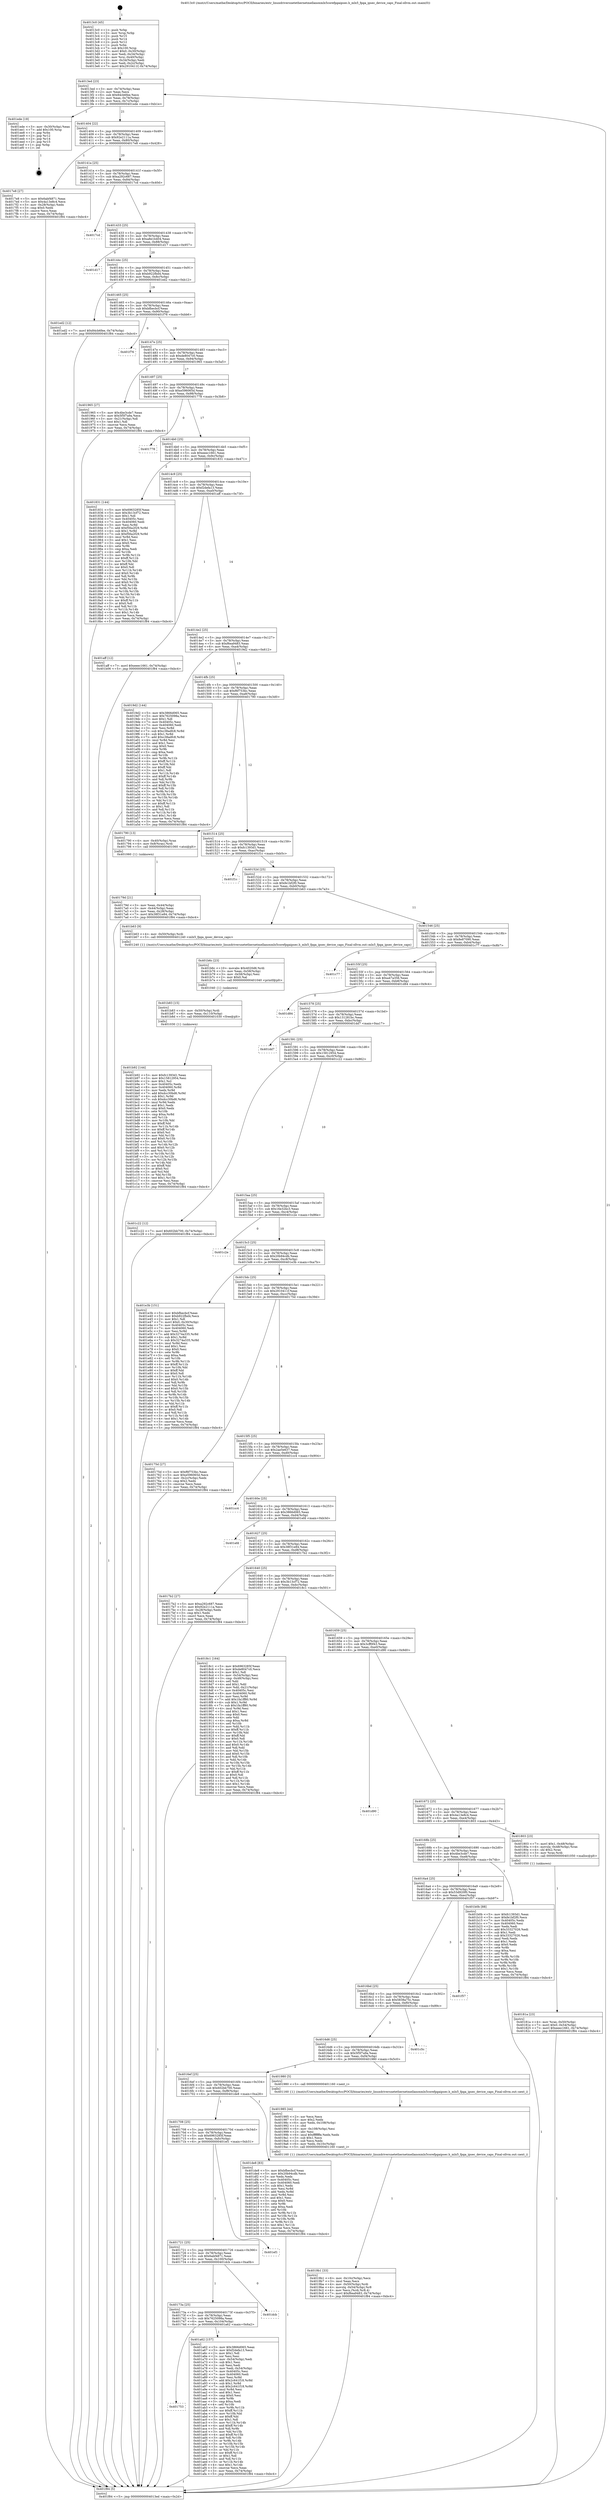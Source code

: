 digraph "0x4013c0" {
  label = "0x4013c0 (/mnt/c/Users/mathe/Desktop/tcc/POCII/binaries/extr_linuxdriversnetethernetmellanoxmlx5corefpgaipsec.h_mlx5_fpga_ipsec_device_caps_Final-ollvm.out::main(0))"
  labelloc = "t"
  node[shape=record]

  Entry [label="",width=0.3,height=0.3,shape=circle,fillcolor=black,style=filled]
  "0x4013ed" [label="{
     0x4013ed [23]\l
     | [instrs]\l
     &nbsp;&nbsp;0x4013ed \<+3\>: mov -0x74(%rbp),%eax\l
     &nbsp;&nbsp;0x4013f0 \<+2\>: mov %eax,%ecx\l
     &nbsp;&nbsp;0x4013f2 \<+6\>: sub $0x84cb6fee,%ecx\l
     &nbsp;&nbsp;0x4013f8 \<+3\>: mov %eax,-0x78(%rbp)\l
     &nbsp;&nbsp;0x4013fb \<+3\>: mov %ecx,-0x7c(%rbp)\l
     &nbsp;&nbsp;0x4013fe \<+6\>: je 0000000000401ede \<main+0xb1e\>\l
  }"]
  "0x401ede" [label="{
     0x401ede [19]\l
     | [instrs]\l
     &nbsp;&nbsp;0x401ede \<+3\>: mov -0x30(%rbp),%eax\l
     &nbsp;&nbsp;0x401ee1 \<+7\>: add $0x100,%rsp\l
     &nbsp;&nbsp;0x401ee8 \<+1\>: pop %rbx\l
     &nbsp;&nbsp;0x401ee9 \<+2\>: pop %r12\l
     &nbsp;&nbsp;0x401eeb \<+2\>: pop %r14\l
     &nbsp;&nbsp;0x401eed \<+2\>: pop %r15\l
     &nbsp;&nbsp;0x401eef \<+1\>: pop %rbp\l
     &nbsp;&nbsp;0x401ef0 \<+1\>: ret\l
  }"]
  "0x401404" [label="{
     0x401404 [22]\l
     | [instrs]\l
     &nbsp;&nbsp;0x401404 \<+5\>: jmp 0000000000401409 \<main+0x49\>\l
     &nbsp;&nbsp;0x401409 \<+3\>: mov -0x78(%rbp),%eax\l
     &nbsp;&nbsp;0x40140c \<+5\>: sub $0x92e2111a,%eax\l
     &nbsp;&nbsp;0x401411 \<+3\>: mov %eax,-0x80(%rbp)\l
     &nbsp;&nbsp;0x401414 \<+6\>: je 00000000004017e8 \<main+0x428\>\l
  }"]
  Exit [label="",width=0.3,height=0.3,shape=circle,fillcolor=black,style=filled,peripheries=2]
  "0x4017e8" [label="{
     0x4017e8 [27]\l
     | [instrs]\l
     &nbsp;&nbsp;0x4017e8 \<+5\>: mov $0x6abf4871,%eax\l
     &nbsp;&nbsp;0x4017ed \<+5\>: mov $0x4a13e8c4,%ecx\l
     &nbsp;&nbsp;0x4017f2 \<+3\>: mov -0x28(%rbp),%edx\l
     &nbsp;&nbsp;0x4017f5 \<+3\>: cmp $0x0,%edx\l
     &nbsp;&nbsp;0x4017f8 \<+3\>: cmove %ecx,%eax\l
     &nbsp;&nbsp;0x4017fb \<+3\>: mov %eax,-0x74(%rbp)\l
     &nbsp;&nbsp;0x4017fe \<+5\>: jmp 0000000000401f84 \<main+0xbc4\>\l
  }"]
  "0x40141a" [label="{
     0x40141a [25]\l
     | [instrs]\l
     &nbsp;&nbsp;0x40141a \<+5\>: jmp 000000000040141f \<main+0x5f\>\l
     &nbsp;&nbsp;0x40141f \<+3\>: mov -0x78(%rbp),%eax\l
     &nbsp;&nbsp;0x401422 \<+5\>: sub $0xa292c687,%eax\l
     &nbsp;&nbsp;0x401427 \<+6\>: mov %eax,-0x84(%rbp)\l
     &nbsp;&nbsp;0x40142d \<+6\>: je 00000000004017cd \<main+0x40d\>\l
  }"]
  "0x401b92" [label="{
     0x401b92 [144]\l
     | [instrs]\l
     &nbsp;&nbsp;0x401b92 \<+5\>: mov $0xfc1393d1,%eax\l
     &nbsp;&nbsp;0x401b97 \<+5\>: mov $0x15812954,%esi\l
     &nbsp;&nbsp;0x401b9c \<+2\>: mov $0x1,%cl\l
     &nbsp;&nbsp;0x401b9e \<+7\>: mov 0x40405c,%edx\l
     &nbsp;&nbsp;0x401ba5 \<+8\>: mov 0x404060,%r8d\l
     &nbsp;&nbsp;0x401bad \<+3\>: mov %edx,%r9d\l
     &nbsp;&nbsp;0x401bb0 \<+7\>: add $0xdcc30bd6,%r9d\l
     &nbsp;&nbsp;0x401bb7 \<+4\>: sub $0x1,%r9d\l
     &nbsp;&nbsp;0x401bbb \<+7\>: sub $0xdcc30bd6,%r9d\l
     &nbsp;&nbsp;0x401bc2 \<+4\>: imul %r9d,%edx\l
     &nbsp;&nbsp;0x401bc6 \<+3\>: and $0x1,%edx\l
     &nbsp;&nbsp;0x401bc9 \<+3\>: cmp $0x0,%edx\l
     &nbsp;&nbsp;0x401bcc \<+4\>: sete %r10b\l
     &nbsp;&nbsp;0x401bd0 \<+4\>: cmp $0xa,%r8d\l
     &nbsp;&nbsp;0x401bd4 \<+4\>: setl %r11b\l
     &nbsp;&nbsp;0x401bd8 \<+3\>: mov %r10b,%bl\l
     &nbsp;&nbsp;0x401bdb \<+3\>: xor $0xff,%bl\l
     &nbsp;&nbsp;0x401bde \<+3\>: mov %r11b,%r14b\l
     &nbsp;&nbsp;0x401be1 \<+4\>: xor $0xff,%r14b\l
     &nbsp;&nbsp;0x401be5 \<+3\>: xor $0x0,%cl\l
     &nbsp;&nbsp;0x401be8 \<+3\>: mov %bl,%r15b\l
     &nbsp;&nbsp;0x401beb \<+4\>: and $0x0,%r15b\l
     &nbsp;&nbsp;0x401bef \<+3\>: and %cl,%r10b\l
     &nbsp;&nbsp;0x401bf2 \<+3\>: mov %r14b,%r12b\l
     &nbsp;&nbsp;0x401bf5 \<+4\>: and $0x0,%r12b\l
     &nbsp;&nbsp;0x401bf9 \<+3\>: and %cl,%r11b\l
     &nbsp;&nbsp;0x401bfc \<+3\>: or %r10b,%r15b\l
     &nbsp;&nbsp;0x401bff \<+3\>: or %r11b,%r12b\l
     &nbsp;&nbsp;0x401c02 \<+3\>: xor %r12b,%r15b\l
     &nbsp;&nbsp;0x401c05 \<+3\>: or %r14b,%bl\l
     &nbsp;&nbsp;0x401c08 \<+3\>: xor $0xff,%bl\l
     &nbsp;&nbsp;0x401c0b \<+3\>: or $0x0,%cl\l
     &nbsp;&nbsp;0x401c0e \<+2\>: and %cl,%bl\l
     &nbsp;&nbsp;0x401c10 \<+3\>: or %bl,%r15b\l
     &nbsp;&nbsp;0x401c13 \<+4\>: test $0x1,%r15b\l
     &nbsp;&nbsp;0x401c17 \<+3\>: cmovne %esi,%eax\l
     &nbsp;&nbsp;0x401c1a \<+3\>: mov %eax,-0x74(%rbp)\l
     &nbsp;&nbsp;0x401c1d \<+5\>: jmp 0000000000401f84 \<main+0xbc4\>\l
  }"]
  "0x4017cd" [label="{
     0x4017cd\l
  }", style=dashed]
  "0x401433" [label="{
     0x401433 [25]\l
     | [instrs]\l
     &nbsp;&nbsp;0x401433 \<+5\>: jmp 0000000000401438 \<main+0x78\>\l
     &nbsp;&nbsp;0x401438 \<+3\>: mov -0x78(%rbp),%eax\l
     &nbsp;&nbsp;0x40143b \<+5\>: sub $0xa8e1b404,%eax\l
     &nbsp;&nbsp;0x401440 \<+6\>: mov %eax,-0x88(%rbp)\l
     &nbsp;&nbsp;0x401446 \<+6\>: je 0000000000401d17 \<main+0x957\>\l
  }"]
  "0x401b83" [label="{
     0x401b83 [15]\l
     | [instrs]\l
     &nbsp;&nbsp;0x401b83 \<+4\>: mov -0x50(%rbp),%rdi\l
     &nbsp;&nbsp;0x401b87 \<+6\>: mov %eax,-0x110(%rbp)\l
     &nbsp;&nbsp;0x401b8d \<+5\>: call 0000000000401030 \<free@plt\>\l
     | [calls]\l
     &nbsp;&nbsp;0x401030 \{1\} (unknown)\l
  }"]
  "0x401d17" [label="{
     0x401d17\l
  }", style=dashed]
  "0x40144c" [label="{
     0x40144c [25]\l
     | [instrs]\l
     &nbsp;&nbsp;0x40144c \<+5\>: jmp 0000000000401451 \<main+0x91\>\l
     &nbsp;&nbsp;0x401451 \<+3\>: mov -0x78(%rbp),%eax\l
     &nbsp;&nbsp;0x401454 \<+5\>: sub $0xb922fbd4,%eax\l
     &nbsp;&nbsp;0x401459 \<+6\>: mov %eax,-0x8c(%rbp)\l
     &nbsp;&nbsp;0x40145f \<+6\>: je 0000000000401ed2 \<main+0xb12\>\l
  }"]
  "0x401b6c" [label="{
     0x401b6c [23]\l
     | [instrs]\l
     &nbsp;&nbsp;0x401b6c \<+10\>: movabs $0x4020d6,%rdi\l
     &nbsp;&nbsp;0x401b76 \<+3\>: mov %eax,-0x58(%rbp)\l
     &nbsp;&nbsp;0x401b79 \<+3\>: mov -0x58(%rbp),%esi\l
     &nbsp;&nbsp;0x401b7c \<+2\>: mov $0x0,%al\l
     &nbsp;&nbsp;0x401b7e \<+5\>: call 0000000000401040 \<printf@plt\>\l
     | [calls]\l
     &nbsp;&nbsp;0x401040 \{1\} (unknown)\l
  }"]
  "0x401ed2" [label="{
     0x401ed2 [12]\l
     | [instrs]\l
     &nbsp;&nbsp;0x401ed2 \<+7\>: movl $0x84cb6fee,-0x74(%rbp)\l
     &nbsp;&nbsp;0x401ed9 \<+5\>: jmp 0000000000401f84 \<main+0xbc4\>\l
  }"]
  "0x401465" [label="{
     0x401465 [25]\l
     | [instrs]\l
     &nbsp;&nbsp;0x401465 \<+5\>: jmp 000000000040146a \<main+0xaa\>\l
     &nbsp;&nbsp;0x40146a \<+3\>: mov -0x78(%rbp),%eax\l
     &nbsp;&nbsp;0x40146d \<+5\>: sub $0xbfbecbcf,%eax\l
     &nbsp;&nbsp;0x401472 \<+6\>: mov %eax,-0x90(%rbp)\l
     &nbsp;&nbsp;0x401478 \<+6\>: je 0000000000401f76 \<main+0xbb6\>\l
  }"]
  "0x401753" [label="{
     0x401753\l
  }", style=dashed]
  "0x401f76" [label="{
     0x401f76\l
  }", style=dashed]
  "0x40147e" [label="{
     0x40147e [25]\l
     | [instrs]\l
     &nbsp;&nbsp;0x40147e \<+5\>: jmp 0000000000401483 \<main+0xc3\>\l
     &nbsp;&nbsp;0x401483 \<+3\>: mov -0x78(%rbp),%eax\l
     &nbsp;&nbsp;0x401486 \<+5\>: sub $0xde8047c0,%eax\l
     &nbsp;&nbsp;0x40148b \<+6\>: mov %eax,-0x94(%rbp)\l
     &nbsp;&nbsp;0x401491 \<+6\>: je 0000000000401965 \<main+0x5a5\>\l
  }"]
  "0x401a62" [label="{
     0x401a62 [157]\l
     | [instrs]\l
     &nbsp;&nbsp;0x401a62 \<+5\>: mov $0x3866d065,%eax\l
     &nbsp;&nbsp;0x401a67 \<+5\>: mov $0xf2defa13,%ecx\l
     &nbsp;&nbsp;0x401a6c \<+2\>: mov $0x1,%dl\l
     &nbsp;&nbsp;0x401a6e \<+2\>: xor %esi,%esi\l
     &nbsp;&nbsp;0x401a70 \<+3\>: mov -0x54(%rbp),%edi\l
     &nbsp;&nbsp;0x401a73 \<+3\>: sub $0x1,%esi\l
     &nbsp;&nbsp;0x401a76 \<+2\>: sub %esi,%edi\l
     &nbsp;&nbsp;0x401a78 \<+3\>: mov %edi,-0x54(%rbp)\l
     &nbsp;&nbsp;0x401a7b \<+7\>: mov 0x40405c,%esi\l
     &nbsp;&nbsp;0x401a82 \<+7\>: mov 0x404060,%edi\l
     &nbsp;&nbsp;0x401a89 \<+3\>: mov %esi,%r8d\l
     &nbsp;&nbsp;0x401a8c \<+7\>: add $0x2c641f18,%r8d\l
     &nbsp;&nbsp;0x401a93 \<+4\>: sub $0x1,%r8d\l
     &nbsp;&nbsp;0x401a97 \<+7\>: sub $0x2c641f18,%r8d\l
     &nbsp;&nbsp;0x401a9e \<+4\>: imul %r8d,%esi\l
     &nbsp;&nbsp;0x401aa2 \<+3\>: and $0x1,%esi\l
     &nbsp;&nbsp;0x401aa5 \<+3\>: cmp $0x0,%esi\l
     &nbsp;&nbsp;0x401aa8 \<+4\>: sete %r9b\l
     &nbsp;&nbsp;0x401aac \<+3\>: cmp $0xa,%edi\l
     &nbsp;&nbsp;0x401aaf \<+4\>: setl %r10b\l
     &nbsp;&nbsp;0x401ab3 \<+3\>: mov %r9b,%r11b\l
     &nbsp;&nbsp;0x401ab6 \<+4\>: xor $0xff,%r11b\l
     &nbsp;&nbsp;0x401aba \<+3\>: mov %r10b,%bl\l
     &nbsp;&nbsp;0x401abd \<+3\>: xor $0xff,%bl\l
     &nbsp;&nbsp;0x401ac0 \<+3\>: xor $0x1,%dl\l
     &nbsp;&nbsp;0x401ac3 \<+3\>: mov %r11b,%r14b\l
     &nbsp;&nbsp;0x401ac6 \<+4\>: and $0xff,%r14b\l
     &nbsp;&nbsp;0x401aca \<+3\>: and %dl,%r9b\l
     &nbsp;&nbsp;0x401acd \<+3\>: mov %bl,%r15b\l
     &nbsp;&nbsp;0x401ad0 \<+4\>: and $0xff,%r15b\l
     &nbsp;&nbsp;0x401ad4 \<+3\>: and %dl,%r10b\l
     &nbsp;&nbsp;0x401ad7 \<+3\>: or %r9b,%r14b\l
     &nbsp;&nbsp;0x401ada \<+3\>: or %r10b,%r15b\l
     &nbsp;&nbsp;0x401add \<+3\>: xor %r15b,%r14b\l
     &nbsp;&nbsp;0x401ae0 \<+3\>: or %bl,%r11b\l
     &nbsp;&nbsp;0x401ae3 \<+4\>: xor $0xff,%r11b\l
     &nbsp;&nbsp;0x401ae7 \<+3\>: or $0x1,%dl\l
     &nbsp;&nbsp;0x401aea \<+3\>: and %dl,%r11b\l
     &nbsp;&nbsp;0x401aed \<+3\>: or %r11b,%r14b\l
     &nbsp;&nbsp;0x401af0 \<+4\>: test $0x1,%r14b\l
     &nbsp;&nbsp;0x401af4 \<+3\>: cmovne %ecx,%eax\l
     &nbsp;&nbsp;0x401af7 \<+3\>: mov %eax,-0x74(%rbp)\l
     &nbsp;&nbsp;0x401afa \<+5\>: jmp 0000000000401f84 \<main+0xbc4\>\l
  }"]
  "0x401965" [label="{
     0x401965 [27]\l
     | [instrs]\l
     &nbsp;&nbsp;0x401965 \<+5\>: mov $0x4be3cde7,%eax\l
     &nbsp;&nbsp;0x40196a \<+5\>: mov $0x5f5f7a9a,%ecx\l
     &nbsp;&nbsp;0x40196f \<+3\>: mov -0x21(%rbp),%dl\l
     &nbsp;&nbsp;0x401972 \<+3\>: test $0x1,%dl\l
     &nbsp;&nbsp;0x401975 \<+3\>: cmovne %ecx,%eax\l
     &nbsp;&nbsp;0x401978 \<+3\>: mov %eax,-0x74(%rbp)\l
     &nbsp;&nbsp;0x40197b \<+5\>: jmp 0000000000401f84 \<main+0xbc4\>\l
  }"]
  "0x401497" [label="{
     0x401497 [25]\l
     | [instrs]\l
     &nbsp;&nbsp;0x401497 \<+5\>: jmp 000000000040149c \<main+0xdc\>\l
     &nbsp;&nbsp;0x40149c \<+3\>: mov -0x78(%rbp),%eax\l
     &nbsp;&nbsp;0x40149f \<+5\>: sub $0xe596065d,%eax\l
     &nbsp;&nbsp;0x4014a4 \<+6\>: mov %eax,-0x98(%rbp)\l
     &nbsp;&nbsp;0x4014aa \<+6\>: je 0000000000401778 \<main+0x3b8\>\l
  }"]
  "0x40173a" [label="{
     0x40173a [25]\l
     | [instrs]\l
     &nbsp;&nbsp;0x40173a \<+5\>: jmp 000000000040173f \<main+0x37f\>\l
     &nbsp;&nbsp;0x40173f \<+3\>: mov -0x78(%rbp),%eax\l
     &nbsp;&nbsp;0x401742 \<+5\>: sub $0x7625098a,%eax\l
     &nbsp;&nbsp;0x401747 \<+6\>: mov %eax,-0x104(%rbp)\l
     &nbsp;&nbsp;0x40174d \<+6\>: je 0000000000401a62 \<main+0x6a2\>\l
  }"]
  "0x401778" [label="{
     0x401778\l
  }", style=dashed]
  "0x4014b0" [label="{
     0x4014b0 [25]\l
     | [instrs]\l
     &nbsp;&nbsp;0x4014b0 \<+5\>: jmp 00000000004014b5 \<main+0xf5\>\l
     &nbsp;&nbsp;0x4014b5 \<+3\>: mov -0x78(%rbp),%eax\l
     &nbsp;&nbsp;0x4014b8 \<+5\>: sub $0xeeec1661,%eax\l
     &nbsp;&nbsp;0x4014bd \<+6\>: mov %eax,-0x9c(%rbp)\l
     &nbsp;&nbsp;0x4014c3 \<+6\>: je 0000000000401831 \<main+0x471\>\l
  }"]
  "0x401dcb" [label="{
     0x401dcb\l
  }", style=dashed]
  "0x401831" [label="{
     0x401831 [144]\l
     | [instrs]\l
     &nbsp;&nbsp;0x401831 \<+5\>: mov $0x6963285f,%eax\l
     &nbsp;&nbsp;0x401836 \<+5\>: mov $0x3b13cf72,%ecx\l
     &nbsp;&nbsp;0x40183b \<+2\>: mov $0x1,%dl\l
     &nbsp;&nbsp;0x40183d \<+7\>: mov 0x40405c,%esi\l
     &nbsp;&nbsp;0x401844 \<+7\>: mov 0x404060,%edi\l
     &nbsp;&nbsp;0x40184b \<+3\>: mov %esi,%r8d\l
     &nbsp;&nbsp;0x40184e \<+7\>: add $0xf56a2f29,%r8d\l
     &nbsp;&nbsp;0x401855 \<+4\>: sub $0x1,%r8d\l
     &nbsp;&nbsp;0x401859 \<+7\>: sub $0xf56a2f29,%r8d\l
     &nbsp;&nbsp;0x401860 \<+4\>: imul %r8d,%esi\l
     &nbsp;&nbsp;0x401864 \<+3\>: and $0x1,%esi\l
     &nbsp;&nbsp;0x401867 \<+3\>: cmp $0x0,%esi\l
     &nbsp;&nbsp;0x40186a \<+4\>: sete %r9b\l
     &nbsp;&nbsp;0x40186e \<+3\>: cmp $0xa,%edi\l
     &nbsp;&nbsp;0x401871 \<+4\>: setl %r10b\l
     &nbsp;&nbsp;0x401875 \<+3\>: mov %r9b,%r11b\l
     &nbsp;&nbsp;0x401878 \<+4\>: xor $0xff,%r11b\l
     &nbsp;&nbsp;0x40187c \<+3\>: mov %r10b,%bl\l
     &nbsp;&nbsp;0x40187f \<+3\>: xor $0xff,%bl\l
     &nbsp;&nbsp;0x401882 \<+3\>: xor $0x0,%dl\l
     &nbsp;&nbsp;0x401885 \<+3\>: mov %r11b,%r14b\l
     &nbsp;&nbsp;0x401888 \<+4\>: and $0x0,%r14b\l
     &nbsp;&nbsp;0x40188c \<+3\>: and %dl,%r9b\l
     &nbsp;&nbsp;0x40188f \<+3\>: mov %bl,%r15b\l
     &nbsp;&nbsp;0x401892 \<+4\>: and $0x0,%r15b\l
     &nbsp;&nbsp;0x401896 \<+3\>: and %dl,%r10b\l
     &nbsp;&nbsp;0x401899 \<+3\>: or %r9b,%r14b\l
     &nbsp;&nbsp;0x40189c \<+3\>: or %r10b,%r15b\l
     &nbsp;&nbsp;0x40189f \<+3\>: xor %r15b,%r14b\l
     &nbsp;&nbsp;0x4018a2 \<+3\>: or %bl,%r11b\l
     &nbsp;&nbsp;0x4018a5 \<+4\>: xor $0xff,%r11b\l
     &nbsp;&nbsp;0x4018a9 \<+3\>: or $0x0,%dl\l
     &nbsp;&nbsp;0x4018ac \<+3\>: and %dl,%r11b\l
     &nbsp;&nbsp;0x4018af \<+3\>: or %r11b,%r14b\l
     &nbsp;&nbsp;0x4018b2 \<+4\>: test $0x1,%r14b\l
     &nbsp;&nbsp;0x4018b6 \<+3\>: cmovne %ecx,%eax\l
     &nbsp;&nbsp;0x4018b9 \<+3\>: mov %eax,-0x74(%rbp)\l
     &nbsp;&nbsp;0x4018bc \<+5\>: jmp 0000000000401f84 \<main+0xbc4\>\l
  }"]
  "0x4014c9" [label="{
     0x4014c9 [25]\l
     | [instrs]\l
     &nbsp;&nbsp;0x4014c9 \<+5\>: jmp 00000000004014ce \<main+0x10e\>\l
     &nbsp;&nbsp;0x4014ce \<+3\>: mov -0x78(%rbp),%eax\l
     &nbsp;&nbsp;0x4014d1 \<+5\>: sub $0xf2defa13,%eax\l
     &nbsp;&nbsp;0x4014d6 \<+6\>: mov %eax,-0xa0(%rbp)\l
     &nbsp;&nbsp;0x4014dc \<+6\>: je 0000000000401aff \<main+0x73f\>\l
  }"]
  "0x401721" [label="{
     0x401721 [25]\l
     | [instrs]\l
     &nbsp;&nbsp;0x401721 \<+5\>: jmp 0000000000401726 \<main+0x366\>\l
     &nbsp;&nbsp;0x401726 \<+3\>: mov -0x78(%rbp),%eax\l
     &nbsp;&nbsp;0x401729 \<+5\>: sub $0x6abf4871,%eax\l
     &nbsp;&nbsp;0x40172e \<+6\>: mov %eax,-0x100(%rbp)\l
     &nbsp;&nbsp;0x401734 \<+6\>: je 0000000000401dcb \<main+0xa0b\>\l
  }"]
  "0x401aff" [label="{
     0x401aff [12]\l
     | [instrs]\l
     &nbsp;&nbsp;0x401aff \<+7\>: movl $0xeeec1661,-0x74(%rbp)\l
     &nbsp;&nbsp;0x401b06 \<+5\>: jmp 0000000000401f84 \<main+0xbc4\>\l
  }"]
  "0x4014e2" [label="{
     0x4014e2 [25]\l
     | [instrs]\l
     &nbsp;&nbsp;0x4014e2 \<+5\>: jmp 00000000004014e7 \<main+0x127\>\l
     &nbsp;&nbsp;0x4014e7 \<+3\>: mov -0x78(%rbp),%eax\l
     &nbsp;&nbsp;0x4014ea \<+5\>: sub $0xf6ea9483,%eax\l
     &nbsp;&nbsp;0x4014ef \<+6\>: mov %eax,-0xa4(%rbp)\l
     &nbsp;&nbsp;0x4014f5 \<+6\>: je 00000000004019d2 \<main+0x612\>\l
  }"]
  "0x401ef1" [label="{
     0x401ef1\l
  }", style=dashed]
  "0x4019d2" [label="{
     0x4019d2 [144]\l
     | [instrs]\l
     &nbsp;&nbsp;0x4019d2 \<+5\>: mov $0x3866d065,%eax\l
     &nbsp;&nbsp;0x4019d7 \<+5\>: mov $0x7625098a,%ecx\l
     &nbsp;&nbsp;0x4019dc \<+2\>: mov $0x1,%dl\l
     &nbsp;&nbsp;0x4019de \<+7\>: mov 0x40405c,%esi\l
     &nbsp;&nbsp;0x4019e5 \<+7\>: mov 0x404060,%edi\l
     &nbsp;&nbsp;0x4019ec \<+3\>: mov %esi,%r8d\l
     &nbsp;&nbsp;0x4019ef \<+7\>: sub $0xc38adfc8,%r8d\l
     &nbsp;&nbsp;0x4019f6 \<+4\>: sub $0x1,%r8d\l
     &nbsp;&nbsp;0x4019fa \<+7\>: add $0xc38adfc8,%r8d\l
     &nbsp;&nbsp;0x401a01 \<+4\>: imul %r8d,%esi\l
     &nbsp;&nbsp;0x401a05 \<+3\>: and $0x1,%esi\l
     &nbsp;&nbsp;0x401a08 \<+3\>: cmp $0x0,%esi\l
     &nbsp;&nbsp;0x401a0b \<+4\>: sete %r9b\l
     &nbsp;&nbsp;0x401a0f \<+3\>: cmp $0xa,%edi\l
     &nbsp;&nbsp;0x401a12 \<+4\>: setl %r10b\l
     &nbsp;&nbsp;0x401a16 \<+3\>: mov %r9b,%r11b\l
     &nbsp;&nbsp;0x401a19 \<+4\>: xor $0xff,%r11b\l
     &nbsp;&nbsp;0x401a1d \<+3\>: mov %r10b,%bl\l
     &nbsp;&nbsp;0x401a20 \<+3\>: xor $0xff,%bl\l
     &nbsp;&nbsp;0x401a23 \<+3\>: xor $0x1,%dl\l
     &nbsp;&nbsp;0x401a26 \<+3\>: mov %r11b,%r14b\l
     &nbsp;&nbsp;0x401a29 \<+4\>: and $0xff,%r14b\l
     &nbsp;&nbsp;0x401a2d \<+3\>: and %dl,%r9b\l
     &nbsp;&nbsp;0x401a30 \<+3\>: mov %bl,%r15b\l
     &nbsp;&nbsp;0x401a33 \<+4\>: and $0xff,%r15b\l
     &nbsp;&nbsp;0x401a37 \<+3\>: and %dl,%r10b\l
     &nbsp;&nbsp;0x401a3a \<+3\>: or %r9b,%r14b\l
     &nbsp;&nbsp;0x401a3d \<+3\>: or %r10b,%r15b\l
     &nbsp;&nbsp;0x401a40 \<+3\>: xor %r15b,%r14b\l
     &nbsp;&nbsp;0x401a43 \<+3\>: or %bl,%r11b\l
     &nbsp;&nbsp;0x401a46 \<+4\>: xor $0xff,%r11b\l
     &nbsp;&nbsp;0x401a4a \<+3\>: or $0x1,%dl\l
     &nbsp;&nbsp;0x401a4d \<+3\>: and %dl,%r11b\l
     &nbsp;&nbsp;0x401a50 \<+3\>: or %r11b,%r14b\l
     &nbsp;&nbsp;0x401a53 \<+4\>: test $0x1,%r14b\l
     &nbsp;&nbsp;0x401a57 \<+3\>: cmovne %ecx,%eax\l
     &nbsp;&nbsp;0x401a5a \<+3\>: mov %eax,-0x74(%rbp)\l
     &nbsp;&nbsp;0x401a5d \<+5\>: jmp 0000000000401f84 \<main+0xbc4\>\l
  }"]
  "0x4014fb" [label="{
     0x4014fb [25]\l
     | [instrs]\l
     &nbsp;&nbsp;0x4014fb \<+5\>: jmp 0000000000401500 \<main+0x140\>\l
     &nbsp;&nbsp;0x401500 \<+3\>: mov -0x78(%rbp),%eax\l
     &nbsp;&nbsp;0x401503 \<+5\>: sub $0xf6f753bc,%eax\l
     &nbsp;&nbsp;0x401508 \<+6\>: mov %eax,-0xa8(%rbp)\l
     &nbsp;&nbsp;0x40150e \<+6\>: je 0000000000401790 \<main+0x3d0\>\l
  }"]
  "0x401708" [label="{
     0x401708 [25]\l
     | [instrs]\l
     &nbsp;&nbsp;0x401708 \<+5\>: jmp 000000000040170d \<main+0x34d\>\l
     &nbsp;&nbsp;0x40170d \<+3\>: mov -0x78(%rbp),%eax\l
     &nbsp;&nbsp;0x401710 \<+5\>: sub $0x6963285f,%eax\l
     &nbsp;&nbsp;0x401715 \<+6\>: mov %eax,-0xfc(%rbp)\l
     &nbsp;&nbsp;0x40171b \<+6\>: je 0000000000401ef1 \<main+0xb31\>\l
  }"]
  "0x401790" [label="{
     0x401790 [13]\l
     | [instrs]\l
     &nbsp;&nbsp;0x401790 \<+4\>: mov -0x40(%rbp),%rax\l
     &nbsp;&nbsp;0x401794 \<+4\>: mov 0x8(%rax),%rdi\l
     &nbsp;&nbsp;0x401798 \<+5\>: call 0000000000401060 \<atoi@plt\>\l
     | [calls]\l
     &nbsp;&nbsp;0x401060 \{1\} (unknown)\l
  }"]
  "0x401514" [label="{
     0x401514 [25]\l
     | [instrs]\l
     &nbsp;&nbsp;0x401514 \<+5\>: jmp 0000000000401519 \<main+0x159\>\l
     &nbsp;&nbsp;0x401519 \<+3\>: mov -0x78(%rbp),%eax\l
     &nbsp;&nbsp;0x40151c \<+5\>: sub $0xfc1393d1,%eax\l
     &nbsp;&nbsp;0x401521 \<+6\>: mov %eax,-0xac(%rbp)\l
     &nbsp;&nbsp;0x401527 \<+6\>: je 0000000000401f1c \<main+0xb5c\>\l
  }"]
  "0x401de8" [label="{
     0x401de8 [83]\l
     | [instrs]\l
     &nbsp;&nbsp;0x401de8 \<+5\>: mov $0xbfbecbcf,%eax\l
     &nbsp;&nbsp;0x401ded \<+5\>: mov $0x20b94cdb,%ecx\l
     &nbsp;&nbsp;0x401df2 \<+2\>: xor %edx,%edx\l
     &nbsp;&nbsp;0x401df4 \<+7\>: mov 0x40405c,%esi\l
     &nbsp;&nbsp;0x401dfb \<+7\>: mov 0x404060,%edi\l
     &nbsp;&nbsp;0x401e02 \<+3\>: sub $0x1,%edx\l
     &nbsp;&nbsp;0x401e05 \<+3\>: mov %esi,%r8d\l
     &nbsp;&nbsp;0x401e08 \<+3\>: add %edx,%r8d\l
     &nbsp;&nbsp;0x401e0b \<+4\>: imul %r8d,%esi\l
     &nbsp;&nbsp;0x401e0f \<+3\>: and $0x1,%esi\l
     &nbsp;&nbsp;0x401e12 \<+3\>: cmp $0x0,%esi\l
     &nbsp;&nbsp;0x401e15 \<+4\>: sete %r9b\l
     &nbsp;&nbsp;0x401e19 \<+3\>: cmp $0xa,%edi\l
     &nbsp;&nbsp;0x401e1c \<+4\>: setl %r10b\l
     &nbsp;&nbsp;0x401e20 \<+3\>: mov %r9b,%r11b\l
     &nbsp;&nbsp;0x401e23 \<+3\>: and %r10b,%r11b\l
     &nbsp;&nbsp;0x401e26 \<+3\>: xor %r10b,%r9b\l
     &nbsp;&nbsp;0x401e29 \<+3\>: or %r9b,%r11b\l
     &nbsp;&nbsp;0x401e2c \<+4\>: test $0x1,%r11b\l
     &nbsp;&nbsp;0x401e30 \<+3\>: cmovne %ecx,%eax\l
     &nbsp;&nbsp;0x401e33 \<+3\>: mov %eax,-0x74(%rbp)\l
     &nbsp;&nbsp;0x401e36 \<+5\>: jmp 0000000000401f84 \<main+0xbc4\>\l
  }"]
  "0x401f1c" [label="{
     0x401f1c\l
  }", style=dashed]
  "0x40152d" [label="{
     0x40152d [25]\l
     | [instrs]\l
     &nbsp;&nbsp;0x40152d \<+5\>: jmp 0000000000401532 \<main+0x172\>\l
     &nbsp;&nbsp;0x401532 \<+3\>: mov -0x78(%rbp),%eax\l
     &nbsp;&nbsp;0x401535 \<+5\>: sub $0xfe1bf2f0,%eax\l
     &nbsp;&nbsp;0x40153a \<+6\>: mov %eax,-0xb0(%rbp)\l
     &nbsp;&nbsp;0x401540 \<+6\>: je 0000000000401b63 \<main+0x7a3\>\l
  }"]
  "0x4019b1" [label="{
     0x4019b1 [33]\l
     | [instrs]\l
     &nbsp;&nbsp;0x4019b1 \<+6\>: mov -0x10c(%rbp),%ecx\l
     &nbsp;&nbsp;0x4019b7 \<+3\>: imul %eax,%ecx\l
     &nbsp;&nbsp;0x4019ba \<+4\>: mov -0x50(%rbp),%rdi\l
     &nbsp;&nbsp;0x4019be \<+4\>: movslq -0x54(%rbp),%r8\l
     &nbsp;&nbsp;0x4019c2 \<+4\>: mov %ecx,(%rdi,%r8,4)\l
     &nbsp;&nbsp;0x4019c6 \<+7\>: movl $0xf6ea9483,-0x74(%rbp)\l
     &nbsp;&nbsp;0x4019cd \<+5\>: jmp 0000000000401f84 \<main+0xbc4\>\l
  }"]
  "0x401b63" [label="{
     0x401b63 [9]\l
     | [instrs]\l
     &nbsp;&nbsp;0x401b63 \<+4\>: mov -0x50(%rbp),%rdi\l
     &nbsp;&nbsp;0x401b67 \<+5\>: call 0000000000401240 \<mlx5_fpga_ipsec_device_caps\>\l
     | [calls]\l
     &nbsp;&nbsp;0x401240 \{1\} (/mnt/c/Users/mathe/Desktop/tcc/POCII/binaries/extr_linuxdriversnetethernetmellanoxmlx5corefpgaipsec.h_mlx5_fpga_ipsec_device_caps_Final-ollvm.out::mlx5_fpga_ipsec_device_caps)\l
  }"]
  "0x401546" [label="{
     0x401546 [25]\l
     | [instrs]\l
     &nbsp;&nbsp;0x401546 \<+5\>: jmp 000000000040154b \<main+0x18b\>\l
     &nbsp;&nbsp;0x40154b \<+3\>: mov -0x78(%rbp),%eax\l
     &nbsp;&nbsp;0x40154e \<+5\>: sub $0x8e87090,%eax\l
     &nbsp;&nbsp;0x401553 \<+6\>: mov %eax,-0xb4(%rbp)\l
     &nbsp;&nbsp;0x401559 \<+6\>: je 0000000000401c77 \<main+0x8b7\>\l
  }"]
  "0x401985" [label="{
     0x401985 [44]\l
     | [instrs]\l
     &nbsp;&nbsp;0x401985 \<+2\>: xor %ecx,%ecx\l
     &nbsp;&nbsp;0x401987 \<+5\>: mov $0x2,%edx\l
     &nbsp;&nbsp;0x40198c \<+6\>: mov %edx,-0x108(%rbp)\l
     &nbsp;&nbsp;0x401992 \<+1\>: cltd\l
     &nbsp;&nbsp;0x401993 \<+6\>: mov -0x108(%rbp),%esi\l
     &nbsp;&nbsp;0x401999 \<+2\>: idiv %esi\l
     &nbsp;&nbsp;0x40199b \<+6\>: imul $0xfffffffe,%edx,%edx\l
     &nbsp;&nbsp;0x4019a1 \<+3\>: sub $0x1,%ecx\l
     &nbsp;&nbsp;0x4019a4 \<+2\>: sub %ecx,%edx\l
     &nbsp;&nbsp;0x4019a6 \<+6\>: mov %edx,-0x10c(%rbp)\l
     &nbsp;&nbsp;0x4019ac \<+5\>: call 0000000000401160 \<next_i\>\l
     | [calls]\l
     &nbsp;&nbsp;0x401160 \{1\} (/mnt/c/Users/mathe/Desktop/tcc/POCII/binaries/extr_linuxdriversnetethernetmellanoxmlx5corefpgaipsec.h_mlx5_fpga_ipsec_device_caps_Final-ollvm.out::next_i)\l
  }"]
  "0x401c77" [label="{
     0x401c77\l
  }", style=dashed]
  "0x40155f" [label="{
     0x40155f [25]\l
     | [instrs]\l
     &nbsp;&nbsp;0x40155f \<+5\>: jmp 0000000000401564 \<main+0x1a4\>\l
     &nbsp;&nbsp;0x401564 \<+3\>: mov -0x78(%rbp),%eax\l
     &nbsp;&nbsp;0x401567 \<+5\>: sub $0xa47a356,%eax\l
     &nbsp;&nbsp;0x40156c \<+6\>: mov %eax,-0xb8(%rbp)\l
     &nbsp;&nbsp;0x401572 \<+6\>: je 0000000000401d84 \<main+0x9c4\>\l
  }"]
  "0x4016ef" [label="{
     0x4016ef [25]\l
     | [instrs]\l
     &nbsp;&nbsp;0x4016ef \<+5\>: jmp 00000000004016f4 \<main+0x334\>\l
     &nbsp;&nbsp;0x4016f4 \<+3\>: mov -0x78(%rbp),%eax\l
     &nbsp;&nbsp;0x4016f7 \<+5\>: sub $0x602bb700,%eax\l
     &nbsp;&nbsp;0x4016fc \<+6\>: mov %eax,-0xf8(%rbp)\l
     &nbsp;&nbsp;0x401702 \<+6\>: je 0000000000401de8 \<main+0xa28\>\l
  }"]
  "0x401d84" [label="{
     0x401d84\l
  }", style=dashed]
  "0x401578" [label="{
     0x401578 [25]\l
     | [instrs]\l
     &nbsp;&nbsp;0x401578 \<+5\>: jmp 000000000040157d \<main+0x1bd\>\l
     &nbsp;&nbsp;0x40157d \<+3\>: mov -0x78(%rbp),%eax\l
     &nbsp;&nbsp;0x401580 \<+5\>: sub $0x131281bc,%eax\l
     &nbsp;&nbsp;0x401585 \<+6\>: mov %eax,-0xbc(%rbp)\l
     &nbsp;&nbsp;0x40158b \<+6\>: je 0000000000401dd7 \<main+0xa17\>\l
  }"]
  "0x401980" [label="{
     0x401980 [5]\l
     | [instrs]\l
     &nbsp;&nbsp;0x401980 \<+5\>: call 0000000000401160 \<next_i\>\l
     | [calls]\l
     &nbsp;&nbsp;0x401160 \{1\} (/mnt/c/Users/mathe/Desktop/tcc/POCII/binaries/extr_linuxdriversnetethernetmellanoxmlx5corefpgaipsec.h_mlx5_fpga_ipsec_device_caps_Final-ollvm.out::next_i)\l
  }"]
  "0x401dd7" [label="{
     0x401dd7\l
  }", style=dashed]
  "0x401591" [label="{
     0x401591 [25]\l
     | [instrs]\l
     &nbsp;&nbsp;0x401591 \<+5\>: jmp 0000000000401596 \<main+0x1d6\>\l
     &nbsp;&nbsp;0x401596 \<+3\>: mov -0x78(%rbp),%eax\l
     &nbsp;&nbsp;0x401599 \<+5\>: sub $0x15812954,%eax\l
     &nbsp;&nbsp;0x40159e \<+6\>: mov %eax,-0xc0(%rbp)\l
     &nbsp;&nbsp;0x4015a4 \<+6\>: je 0000000000401c22 \<main+0x862\>\l
  }"]
  "0x4016d6" [label="{
     0x4016d6 [25]\l
     | [instrs]\l
     &nbsp;&nbsp;0x4016d6 \<+5\>: jmp 00000000004016db \<main+0x31b\>\l
     &nbsp;&nbsp;0x4016db \<+3\>: mov -0x78(%rbp),%eax\l
     &nbsp;&nbsp;0x4016de \<+5\>: sub $0x5f5f7a9a,%eax\l
     &nbsp;&nbsp;0x4016e3 \<+6\>: mov %eax,-0xf4(%rbp)\l
     &nbsp;&nbsp;0x4016e9 \<+6\>: je 0000000000401980 \<main+0x5c0\>\l
  }"]
  "0x401c22" [label="{
     0x401c22 [12]\l
     | [instrs]\l
     &nbsp;&nbsp;0x401c22 \<+7\>: movl $0x602bb700,-0x74(%rbp)\l
     &nbsp;&nbsp;0x401c29 \<+5\>: jmp 0000000000401f84 \<main+0xbc4\>\l
  }"]
  "0x4015aa" [label="{
     0x4015aa [25]\l
     | [instrs]\l
     &nbsp;&nbsp;0x4015aa \<+5\>: jmp 00000000004015af \<main+0x1ef\>\l
     &nbsp;&nbsp;0x4015af \<+3\>: mov -0x78(%rbp),%eax\l
     &nbsp;&nbsp;0x4015b2 \<+5\>: sub $0x16e32bc3,%eax\l
     &nbsp;&nbsp;0x4015b7 \<+6\>: mov %eax,-0xc4(%rbp)\l
     &nbsp;&nbsp;0x4015bd \<+6\>: je 0000000000401c2e \<main+0x86e\>\l
  }"]
  "0x401c5c" [label="{
     0x401c5c\l
  }", style=dashed]
  "0x401c2e" [label="{
     0x401c2e\l
  }", style=dashed]
  "0x4015c3" [label="{
     0x4015c3 [25]\l
     | [instrs]\l
     &nbsp;&nbsp;0x4015c3 \<+5\>: jmp 00000000004015c8 \<main+0x208\>\l
     &nbsp;&nbsp;0x4015c8 \<+3\>: mov -0x78(%rbp),%eax\l
     &nbsp;&nbsp;0x4015cb \<+5\>: sub $0x20b94cdb,%eax\l
     &nbsp;&nbsp;0x4015d0 \<+6\>: mov %eax,-0xc8(%rbp)\l
     &nbsp;&nbsp;0x4015d6 \<+6\>: je 0000000000401e3b \<main+0xa7b\>\l
  }"]
  "0x4016bd" [label="{
     0x4016bd [25]\l
     | [instrs]\l
     &nbsp;&nbsp;0x4016bd \<+5\>: jmp 00000000004016c2 \<main+0x302\>\l
     &nbsp;&nbsp;0x4016c2 \<+3\>: mov -0x78(%rbp),%eax\l
     &nbsp;&nbsp;0x4016c5 \<+5\>: sub $0x5838a75c,%eax\l
     &nbsp;&nbsp;0x4016ca \<+6\>: mov %eax,-0xf0(%rbp)\l
     &nbsp;&nbsp;0x4016d0 \<+6\>: je 0000000000401c5c \<main+0x89c\>\l
  }"]
  "0x401e3b" [label="{
     0x401e3b [151]\l
     | [instrs]\l
     &nbsp;&nbsp;0x401e3b \<+5\>: mov $0xbfbecbcf,%eax\l
     &nbsp;&nbsp;0x401e40 \<+5\>: mov $0xb922fbd4,%ecx\l
     &nbsp;&nbsp;0x401e45 \<+2\>: mov $0x1,%dl\l
     &nbsp;&nbsp;0x401e47 \<+7\>: movl $0x0,-0x30(%rbp)\l
     &nbsp;&nbsp;0x401e4e \<+7\>: mov 0x40405c,%esi\l
     &nbsp;&nbsp;0x401e55 \<+7\>: mov 0x404060,%edi\l
     &nbsp;&nbsp;0x401e5c \<+3\>: mov %esi,%r8d\l
     &nbsp;&nbsp;0x401e5f \<+7\>: add $0x3274a335,%r8d\l
     &nbsp;&nbsp;0x401e66 \<+4\>: sub $0x1,%r8d\l
     &nbsp;&nbsp;0x401e6a \<+7\>: sub $0x3274a335,%r8d\l
     &nbsp;&nbsp;0x401e71 \<+4\>: imul %r8d,%esi\l
     &nbsp;&nbsp;0x401e75 \<+3\>: and $0x1,%esi\l
     &nbsp;&nbsp;0x401e78 \<+3\>: cmp $0x0,%esi\l
     &nbsp;&nbsp;0x401e7b \<+4\>: sete %r9b\l
     &nbsp;&nbsp;0x401e7f \<+3\>: cmp $0xa,%edi\l
     &nbsp;&nbsp;0x401e82 \<+4\>: setl %r10b\l
     &nbsp;&nbsp;0x401e86 \<+3\>: mov %r9b,%r11b\l
     &nbsp;&nbsp;0x401e89 \<+4\>: xor $0xff,%r11b\l
     &nbsp;&nbsp;0x401e8d \<+3\>: mov %r10b,%bl\l
     &nbsp;&nbsp;0x401e90 \<+3\>: xor $0xff,%bl\l
     &nbsp;&nbsp;0x401e93 \<+3\>: xor $0x0,%dl\l
     &nbsp;&nbsp;0x401e96 \<+3\>: mov %r11b,%r14b\l
     &nbsp;&nbsp;0x401e99 \<+4\>: and $0x0,%r14b\l
     &nbsp;&nbsp;0x401e9d \<+3\>: and %dl,%r9b\l
     &nbsp;&nbsp;0x401ea0 \<+3\>: mov %bl,%r15b\l
     &nbsp;&nbsp;0x401ea3 \<+4\>: and $0x0,%r15b\l
     &nbsp;&nbsp;0x401ea7 \<+3\>: and %dl,%r10b\l
     &nbsp;&nbsp;0x401eaa \<+3\>: or %r9b,%r14b\l
     &nbsp;&nbsp;0x401ead \<+3\>: or %r10b,%r15b\l
     &nbsp;&nbsp;0x401eb0 \<+3\>: xor %r15b,%r14b\l
     &nbsp;&nbsp;0x401eb3 \<+3\>: or %bl,%r11b\l
     &nbsp;&nbsp;0x401eb6 \<+4\>: xor $0xff,%r11b\l
     &nbsp;&nbsp;0x401eba \<+3\>: or $0x0,%dl\l
     &nbsp;&nbsp;0x401ebd \<+3\>: and %dl,%r11b\l
     &nbsp;&nbsp;0x401ec0 \<+3\>: or %r11b,%r14b\l
     &nbsp;&nbsp;0x401ec3 \<+4\>: test $0x1,%r14b\l
     &nbsp;&nbsp;0x401ec7 \<+3\>: cmovne %ecx,%eax\l
     &nbsp;&nbsp;0x401eca \<+3\>: mov %eax,-0x74(%rbp)\l
     &nbsp;&nbsp;0x401ecd \<+5\>: jmp 0000000000401f84 \<main+0xbc4\>\l
  }"]
  "0x4015dc" [label="{
     0x4015dc [25]\l
     | [instrs]\l
     &nbsp;&nbsp;0x4015dc \<+5\>: jmp 00000000004015e1 \<main+0x221\>\l
     &nbsp;&nbsp;0x4015e1 \<+3\>: mov -0x78(%rbp),%eax\l
     &nbsp;&nbsp;0x4015e4 \<+5\>: sub $0x2910411f,%eax\l
     &nbsp;&nbsp;0x4015e9 \<+6\>: mov %eax,-0xcc(%rbp)\l
     &nbsp;&nbsp;0x4015ef \<+6\>: je 000000000040175d \<main+0x39d\>\l
  }"]
  "0x401f57" [label="{
     0x401f57\l
  }", style=dashed]
  "0x40175d" [label="{
     0x40175d [27]\l
     | [instrs]\l
     &nbsp;&nbsp;0x40175d \<+5\>: mov $0xf6f753bc,%eax\l
     &nbsp;&nbsp;0x401762 \<+5\>: mov $0xe596065d,%ecx\l
     &nbsp;&nbsp;0x401767 \<+3\>: mov -0x2c(%rbp),%edx\l
     &nbsp;&nbsp;0x40176a \<+3\>: cmp $0x2,%edx\l
     &nbsp;&nbsp;0x40176d \<+3\>: cmovne %ecx,%eax\l
     &nbsp;&nbsp;0x401770 \<+3\>: mov %eax,-0x74(%rbp)\l
     &nbsp;&nbsp;0x401773 \<+5\>: jmp 0000000000401f84 \<main+0xbc4\>\l
  }"]
  "0x4015f5" [label="{
     0x4015f5 [25]\l
     | [instrs]\l
     &nbsp;&nbsp;0x4015f5 \<+5\>: jmp 00000000004015fa \<main+0x23a\>\l
     &nbsp;&nbsp;0x4015fa \<+3\>: mov -0x78(%rbp),%eax\l
     &nbsp;&nbsp;0x4015fd \<+5\>: sub $0x2ae5e637,%eax\l
     &nbsp;&nbsp;0x401602 \<+6\>: mov %eax,-0xd0(%rbp)\l
     &nbsp;&nbsp;0x401608 \<+6\>: je 0000000000401cc4 \<main+0x904\>\l
  }"]
  "0x401f84" [label="{
     0x401f84 [5]\l
     | [instrs]\l
     &nbsp;&nbsp;0x401f84 \<+5\>: jmp 00000000004013ed \<main+0x2d\>\l
  }"]
  "0x4013c0" [label="{
     0x4013c0 [45]\l
     | [instrs]\l
     &nbsp;&nbsp;0x4013c0 \<+1\>: push %rbp\l
     &nbsp;&nbsp;0x4013c1 \<+3\>: mov %rsp,%rbp\l
     &nbsp;&nbsp;0x4013c4 \<+2\>: push %r15\l
     &nbsp;&nbsp;0x4013c6 \<+2\>: push %r14\l
     &nbsp;&nbsp;0x4013c8 \<+2\>: push %r12\l
     &nbsp;&nbsp;0x4013ca \<+1\>: push %rbx\l
     &nbsp;&nbsp;0x4013cb \<+7\>: sub $0x100,%rsp\l
     &nbsp;&nbsp;0x4013d2 \<+7\>: movl $0x0,-0x30(%rbp)\l
     &nbsp;&nbsp;0x4013d9 \<+3\>: mov %edi,-0x34(%rbp)\l
     &nbsp;&nbsp;0x4013dc \<+4\>: mov %rsi,-0x40(%rbp)\l
     &nbsp;&nbsp;0x4013e0 \<+3\>: mov -0x34(%rbp),%edi\l
     &nbsp;&nbsp;0x4013e3 \<+3\>: mov %edi,-0x2c(%rbp)\l
     &nbsp;&nbsp;0x4013e6 \<+7\>: movl $0x2910411f,-0x74(%rbp)\l
  }"]
  "0x40179d" [label="{
     0x40179d [21]\l
     | [instrs]\l
     &nbsp;&nbsp;0x40179d \<+3\>: mov %eax,-0x44(%rbp)\l
     &nbsp;&nbsp;0x4017a0 \<+3\>: mov -0x44(%rbp),%eax\l
     &nbsp;&nbsp;0x4017a3 \<+3\>: mov %eax,-0x28(%rbp)\l
     &nbsp;&nbsp;0x4017a6 \<+7\>: movl $0x38f31e84,-0x74(%rbp)\l
     &nbsp;&nbsp;0x4017ad \<+5\>: jmp 0000000000401f84 \<main+0xbc4\>\l
  }"]
  "0x4016a4" [label="{
     0x4016a4 [25]\l
     | [instrs]\l
     &nbsp;&nbsp;0x4016a4 \<+5\>: jmp 00000000004016a9 \<main+0x2e9\>\l
     &nbsp;&nbsp;0x4016a9 \<+3\>: mov -0x78(%rbp),%eax\l
     &nbsp;&nbsp;0x4016ac \<+5\>: sub $0x53d920f0,%eax\l
     &nbsp;&nbsp;0x4016b1 \<+6\>: mov %eax,-0xec(%rbp)\l
     &nbsp;&nbsp;0x4016b7 \<+6\>: je 0000000000401f57 \<main+0xb97\>\l
  }"]
  "0x401cc4" [label="{
     0x401cc4\l
  }", style=dashed]
  "0x40160e" [label="{
     0x40160e [25]\l
     | [instrs]\l
     &nbsp;&nbsp;0x40160e \<+5\>: jmp 0000000000401613 \<main+0x253\>\l
     &nbsp;&nbsp;0x401613 \<+3\>: mov -0x78(%rbp),%eax\l
     &nbsp;&nbsp;0x401616 \<+5\>: sub $0x3866d065,%eax\l
     &nbsp;&nbsp;0x40161b \<+6\>: mov %eax,-0xd4(%rbp)\l
     &nbsp;&nbsp;0x401621 \<+6\>: je 0000000000401efd \<main+0xb3d\>\l
  }"]
  "0x401b0b" [label="{
     0x401b0b [88]\l
     | [instrs]\l
     &nbsp;&nbsp;0x401b0b \<+5\>: mov $0xfc1393d1,%eax\l
     &nbsp;&nbsp;0x401b10 \<+5\>: mov $0xfe1bf2f0,%ecx\l
     &nbsp;&nbsp;0x401b15 \<+7\>: mov 0x40405c,%edx\l
     &nbsp;&nbsp;0x401b1c \<+7\>: mov 0x404060,%esi\l
     &nbsp;&nbsp;0x401b23 \<+2\>: mov %edx,%edi\l
     &nbsp;&nbsp;0x401b25 \<+6\>: add $0x33327026,%edi\l
     &nbsp;&nbsp;0x401b2b \<+3\>: sub $0x1,%edi\l
     &nbsp;&nbsp;0x401b2e \<+6\>: sub $0x33327026,%edi\l
     &nbsp;&nbsp;0x401b34 \<+3\>: imul %edi,%edx\l
     &nbsp;&nbsp;0x401b37 \<+3\>: and $0x1,%edx\l
     &nbsp;&nbsp;0x401b3a \<+3\>: cmp $0x0,%edx\l
     &nbsp;&nbsp;0x401b3d \<+4\>: sete %r8b\l
     &nbsp;&nbsp;0x401b41 \<+3\>: cmp $0xa,%esi\l
     &nbsp;&nbsp;0x401b44 \<+4\>: setl %r9b\l
     &nbsp;&nbsp;0x401b48 \<+3\>: mov %r8b,%r10b\l
     &nbsp;&nbsp;0x401b4b \<+3\>: and %r9b,%r10b\l
     &nbsp;&nbsp;0x401b4e \<+3\>: xor %r9b,%r8b\l
     &nbsp;&nbsp;0x401b51 \<+3\>: or %r8b,%r10b\l
     &nbsp;&nbsp;0x401b54 \<+4\>: test $0x1,%r10b\l
     &nbsp;&nbsp;0x401b58 \<+3\>: cmovne %ecx,%eax\l
     &nbsp;&nbsp;0x401b5b \<+3\>: mov %eax,-0x74(%rbp)\l
     &nbsp;&nbsp;0x401b5e \<+5\>: jmp 0000000000401f84 \<main+0xbc4\>\l
  }"]
  "0x401efd" [label="{
     0x401efd\l
  }", style=dashed]
  "0x401627" [label="{
     0x401627 [25]\l
     | [instrs]\l
     &nbsp;&nbsp;0x401627 \<+5\>: jmp 000000000040162c \<main+0x26c\>\l
     &nbsp;&nbsp;0x40162c \<+3\>: mov -0x78(%rbp),%eax\l
     &nbsp;&nbsp;0x40162f \<+5\>: sub $0x38f31e84,%eax\l
     &nbsp;&nbsp;0x401634 \<+6\>: mov %eax,-0xd8(%rbp)\l
     &nbsp;&nbsp;0x40163a \<+6\>: je 00000000004017b2 \<main+0x3f2\>\l
  }"]
  "0x40181a" [label="{
     0x40181a [23]\l
     | [instrs]\l
     &nbsp;&nbsp;0x40181a \<+4\>: mov %rax,-0x50(%rbp)\l
     &nbsp;&nbsp;0x40181e \<+7\>: movl $0x0,-0x54(%rbp)\l
     &nbsp;&nbsp;0x401825 \<+7\>: movl $0xeeec1661,-0x74(%rbp)\l
     &nbsp;&nbsp;0x40182c \<+5\>: jmp 0000000000401f84 \<main+0xbc4\>\l
  }"]
  "0x4017b2" [label="{
     0x4017b2 [27]\l
     | [instrs]\l
     &nbsp;&nbsp;0x4017b2 \<+5\>: mov $0xa292c687,%eax\l
     &nbsp;&nbsp;0x4017b7 \<+5\>: mov $0x92e2111a,%ecx\l
     &nbsp;&nbsp;0x4017bc \<+3\>: mov -0x28(%rbp),%edx\l
     &nbsp;&nbsp;0x4017bf \<+3\>: cmp $0x1,%edx\l
     &nbsp;&nbsp;0x4017c2 \<+3\>: cmovl %ecx,%eax\l
     &nbsp;&nbsp;0x4017c5 \<+3\>: mov %eax,-0x74(%rbp)\l
     &nbsp;&nbsp;0x4017c8 \<+5\>: jmp 0000000000401f84 \<main+0xbc4\>\l
  }"]
  "0x401640" [label="{
     0x401640 [25]\l
     | [instrs]\l
     &nbsp;&nbsp;0x401640 \<+5\>: jmp 0000000000401645 \<main+0x285\>\l
     &nbsp;&nbsp;0x401645 \<+3\>: mov -0x78(%rbp),%eax\l
     &nbsp;&nbsp;0x401648 \<+5\>: sub $0x3b13cf72,%eax\l
     &nbsp;&nbsp;0x40164d \<+6\>: mov %eax,-0xdc(%rbp)\l
     &nbsp;&nbsp;0x401653 \<+6\>: je 00000000004018c1 \<main+0x501\>\l
  }"]
  "0x40168b" [label="{
     0x40168b [25]\l
     | [instrs]\l
     &nbsp;&nbsp;0x40168b \<+5\>: jmp 0000000000401690 \<main+0x2d0\>\l
     &nbsp;&nbsp;0x401690 \<+3\>: mov -0x78(%rbp),%eax\l
     &nbsp;&nbsp;0x401693 \<+5\>: sub $0x4be3cde7,%eax\l
     &nbsp;&nbsp;0x401698 \<+6\>: mov %eax,-0xe8(%rbp)\l
     &nbsp;&nbsp;0x40169e \<+6\>: je 0000000000401b0b \<main+0x74b\>\l
  }"]
  "0x4018c1" [label="{
     0x4018c1 [164]\l
     | [instrs]\l
     &nbsp;&nbsp;0x4018c1 \<+5\>: mov $0x6963285f,%eax\l
     &nbsp;&nbsp;0x4018c6 \<+5\>: mov $0xde8047c0,%ecx\l
     &nbsp;&nbsp;0x4018cb \<+2\>: mov $0x1,%dl\l
     &nbsp;&nbsp;0x4018cd \<+3\>: mov -0x54(%rbp),%esi\l
     &nbsp;&nbsp;0x4018d0 \<+3\>: cmp -0x48(%rbp),%esi\l
     &nbsp;&nbsp;0x4018d3 \<+4\>: setl %dil\l
     &nbsp;&nbsp;0x4018d7 \<+4\>: and $0x1,%dil\l
     &nbsp;&nbsp;0x4018db \<+4\>: mov %dil,-0x21(%rbp)\l
     &nbsp;&nbsp;0x4018df \<+7\>: mov 0x40405c,%esi\l
     &nbsp;&nbsp;0x4018e6 \<+8\>: mov 0x404060,%r8d\l
     &nbsp;&nbsp;0x4018ee \<+3\>: mov %esi,%r9d\l
     &nbsp;&nbsp;0x4018f1 \<+7\>: add $0x1fa1ff80,%r9d\l
     &nbsp;&nbsp;0x4018f8 \<+4\>: sub $0x1,%r9d\l
     &nbsp;&nbsp;0x4018fc \<+7\>: sub $0x1fa1ff80,%r9d\l
     &nbsp;&nbsp;0x401903 \<+4\>: imul %r9d,%esi\l
     &nbsp;&nbsp;0x401907 \<+3\>: and $0x1,%esi\l
     &nbsp;&nbsp;0x40190a \<+3\>: cmp $0x0,%esi\l
     &nbsp;&nbsp;0x40190d \<+4\>: sete %dil\l
     &nbsp;&nbsp;0x401911 \<+4\>: cmp $0xa,%r8d\l
     &nbsp;&nbsp;0x401915 \<+4\>: setl %r10b\l
     &nbsp;&nbsp;0x401919 \<+3\>: mov %dil,%r11b\l
     &nbsp;&nbsp;0x40191c \<+4\>: xor $0xff,%r11b\l
     &nbsp;&nbsp;0x401920 \<+3\>: mov %r10b,%bl\l
     &nbsp;&nbsp;0x401923 \<+3\>: xor $0xff,%bl\l
     &nbsp;&nbsp;0x401926 \<+3\>: xor $0x0,%dl\l
     &nbsp;&nbsp;0x401929 \<+3\>: mov %r11b,%r14b\l
     &nbsp;&nbsp;0x40192c \<+4\>: and $0x0,%r14b\l
     &nbsp;&nbsp;0x401930 \<+3\>: and %dl,%dil\l
     &nbsp;&nbsp;0x401933 \<+3\>: mov %bl,%r15b\l
     &nbsp;&nbsp;0x401936 \<+4\>: and $0x0,%r15b\l
     &nbsp;&nbsp;0x40193a \<+3\>: and %dl,%r10b\l
     &nbsp;&nbsp;0x40193d \<+3\>: or %dil,%r14b\l
     &nbsp;&nbsp;0x401940 \<+3\>: or %r10b,%r15b\l
     &nbsp;&nbsp;0x401943 \<+3\>: xor %r15b,%r14b\l
     &nbsp;&nbsp;0x401946 \<+3\>: or %bl,%r11b\l
     &nbsp;&nbsp;0x401949 \<+4\>: xor $0xff,%r11b\l
     &nbsp;&nbsp;0x40194d \<+3\>: or $0x0,%dl\l
     &nbsp;&nbsp;0x401950 \<+3\>: and %dl,%r11b\l
     &nbsp;&nbsp;0x401953 \<+3\>: or %r11b,%r14b\l
     &nbsp;&nbsp;0x401956 \<+4\>: test $0x1,%r14b\l
     &nbsp;&nbsp;0x40195a \<+3\>: cmovne %ecx,%eax\l
     &nbsp;&nbsp;0x40195d \<+3\>: mov %eax,-0x74(%rbp)\l
     &nbsp;&nbsp;0x401960 \<+5\>: jmp 0000000000401f84 \<main+0xbc4\>\l
  }"]
  "0x401659" [label="{
     0x401659 [25]\l
     | [instrs]\l
     &nbsp;&nbsp;0x401659 \<+5\>: jmp 000000000040165e \<main+0x29e\>\l
     &nbsp;&nbsp;0x40165e \<+3\>: mov -0x78(%rbp),%eax\l
     &nbsp;&nbsp;0x401661 \<+5\>: sub $0x3cff0f43,%eax\l
     &nbsp;&nbsp;0x401666 \<+6\>: mov %eax,-0xe0(%rbp)\l
     &nbsp;&nbsp;0x40166c \<+6\>: je 0000000000401d90 \<main+0x9d0\>\l
  }"]
  "0x401803" [label="{
     0x401803 [23]\l
     | [instrs]\l
     &nbsp;&nbsp;0x401803 \<+7\>: movl $0x1,-0x48(%rbp)\l
     &nbsp;&nbsp;0x40180a \<+4\>: movslq -0x48(%rbp),%rax\l
     &nbsp;&nbsp;0x40180e \<+4\>: shl $0x2,%rax\l
     &nbsp;&nbsp;0x401812 \<+3\>: mov %rax,%rdi\l
     &nbsp;&nbsp;0x401815 \<+5\>: call 0000000000401050 \<malloc@plt\>\l
     | [calls]\l
     &nbsp;&nbsp;0x401050 \{1\} (unknown)\l
  }"]
  "0x401d90" [label="{
     0x401d90\l
  }", style=dashed]
  "0x401672" [label="{
     0x401672 [25]\l
     | [instrs]\l
     &nbsp;&nbsp;0x401672 \<+5\>: jmp 0000000000401677 \<main+0x2b7\>\l
     &nbsp;&nbsp;0x401677 \<+3\>: mov -0x78(%rbp),%eax\l
     &nbsp;&nbsp;0x40167a \<+5\>: sub $0x4a13e8c4,%eax\l
     &nbsp;&nbsp;0x40167f \<+6\>: mov %eax,-0xe4(%rbp)\l
     &nbsp;&nbsp;0x401685 \<+6\>: je 0000000000401803 \<main+0x443\>\l
  }"]
  Entry -> "0x4013c0" [label=" 1"]
  "0x4013ed" -> "0x401ede" [label=" 1"]
  "0x4013ed" -> "0x401404" [label=" 21"]
  "0x401ede" -> Exit [label=" 1"]
  "0x401404" -> "0x4017e8" [label=" 1"]
  "0x401404" -> "0x40141a" [label=" 20"]
  "0x401ed2" -> "0x401f84" [label=" 1"]
  "0x40141a" -> "0x4017cd" [label=" 0"]
  "0x40141a" -> "0x401433" [label=" 20"]
  "0x401e3b" -> "0x401f84" [label=" 1"]
  "0x401433" -> "0x401d17" [label=" 0"]
  "0x401433" -> "0x40144c" [label=" 20"]
  "0x401de8" -> "0x401f84" [label=" 1"]
  "0x40144c" -> "0x401ed2" [label=" 1"]
  "0x40144c" -> "0x401465" [label=" 19"]
  "0x401c22" -> "0x401f84" [label=" 1"]
  "0x401465" -> "0x401f76" [label=" 0"]
  "0x401465" -> "0x40147e" [label=" 19"]
  "0x401b92" -> "0x401f84" [label=" 1"]
  "0x40147e" -> "0x401965" [label=" 2"]
  "0x40147e" -> "0x401497" [label=" 17"]
  "0x401b83" -> "0x401b92" [label=" 1"]
  "0x401497" -> "0x401778" [label=" 0"]
  "0x401497" -> "0x4014b0" [label=" 17"]
  "0x401b63" -> "0x401b6c" [label=" 1"]
  "0x4014b0" -> "0x401831" [label=" 2"]
  "0x4014b0" -> "0x4014c9" [label=" 15"]
  "0x401b0b" -> "0x401f84" [label=" 1"]
  "0x4014c9" -> "0x401aff" [label=" 1"]
  "0x4014c9" -> "0x4014e2" [label=" 14"]
  "0x401a62" -> "0x401f84" [label=" 1"]
  "0x4014e2" -> "0x4019d2" [label=" 1"]
  "0x4014e2" -> "0x4014fb" [label=" 13"]
  "0x40173a" -> "0x401753" [label=" 0"]
  "0x4014fb" -> "0x401790" [label=" 1"]
  "0x4014fb" -> "0x401514" [label=" 12"]
  "0x401b6c" -> "0x401b83" [label=" 1"]
  "0x401514" -> "0x401f1c" [label=" 0"]
  "0x401514" -> "0x40152d" [label=" 12"]
  "0x401721" -> "0x40173a" [label=" 1"]
  "0x40152d" -> "0x401b63" [label=" 1"]
  "0x40152d" -> "0x401546" [label=" 11"]
  "0x401aff" -> "0x401f84" [label=" 1"]
  "0x401546" -> "0x401c77" [label=" 0"]
  "0x401546" -> "0x40155f" [label=" 11"]
  "0x401708" -> "0x401721" [label=" 1"]
  "0x40155f" -> "0x401d84" [label=" 0"]
  "0x40155f" -> "0x401578" [label=" 11"]
  "0x401708" -> "0x401ef1" [label=" 0"]
  "0x401578" -> "0x401dd7" [label=" 0"]
  "0x401578" -> "0x401591" [label=" 11"]
  "0x40173a" -> "0x401a62" [label=" 1"]
  "0x401591" -> "0x401c22" [label=" 1"]
  "0x401591" -> "0x4015aa" [label=" 10"]
  "0x4016ef" -> "0x401de8" [label=" 1"]
  "0x4015aa" -> "0x401c2e" [label=" 0"]
  "0x4015aa" -> "0x4015c3" [label=" 10"]
  "0x401721" -> "0x401dcb" [label=" 0"]
  "0x4015c3" -> "0x401e3b" [label=" 1"]
  "0x4015c3" -> "0x4015dc" [label=" 9"]
  "0x4019b1" -> "0x401f84" [label=" 1"]
  "0x4015dc" -> "0x40175d" [label=" 1"]
  "0x4015dc" -> "0x4015f5" [label=" 8"]
  "0x40175d" -> "0x401f84" [label=" 1"]
  "0x4013c0" -> "0x4013ed" [label=" 1"]
  "0x401f84" -> "0x4013ed" [label=" 21"]
  "0x401790" -> "0x40179d" [label=" 1"]
  "0x40179d" -> "0x401f84" [label=" 1"]
  "0x401985" -> "0x4019b1" [label=" 1"]
  "0x4015f5" -> "0x401cc4" [label=" 0"]
  "0x4015f5" -> "0x40160e" [label=" 8"]
  "0x4016d6" -> "0x4016ef" [label=" 2"]
  "0x40160e" -> "0x401efd" [label=" 0"]
  "0x40160e" -> "0x401627" [label=" 8"]
  "0x4016d6" -> "0x401980" [label=" 1"]
  "0x401627" -> "0x4017b2" [label=" 1"]
  "0x401627" -> "0x401640" [label=" 7"]
  "0x4017b2" -> "0x401f84" [label=" 1"]
  "0x4017e8" -> "0x401f84" [label=" 1"]
  "0x4016bd" -> "0x4016d6" [label=" 3"]
  "0x401640" -> "0x4018c1" [label=" 2"]
  "0x401640" -> "0x401659" [label=" 5"]
  "0x4016bd" -> "0x401c5c" [label=" 0"]
  "0x401659" -> "0x401d90" [label=" 0"]
  "0x401659" -> "0x401672" [label=" 5"]
  "0x4019d2" -> "0x401f84" [label=" 1"]
  "0x401672" -> "0x401803" [label=" 1"]
  "0x401672" -> "0x40168b" [label=" 4"]
  "0x401803" -> "0x40181a" [label=" 1"]
  "0x40181a" -> "0x401f84" [label=" 1"]
  "0x401831" -> "0x401f84" [label=" 2"]
  "0x4018c1" -> "0x401f84" [label=" 2"]
  "0x401965" -> "0x401f84" [label=" 2"]
  "0x4016ef" -> "0x401708" [label=" 1"]
  "0x40168b" -> "0x401b0b" [label=" 1"]
  "0x40168b" -> "0x4016a4" [label=" 3"]
  "0x401980" -> "0x401985" [label=" 1"]
  "0x4016a4" -> "0x401f57" [label=" 0"]
  "0x4016a4" -> "0x4016bd" [label=" 3"]
}
